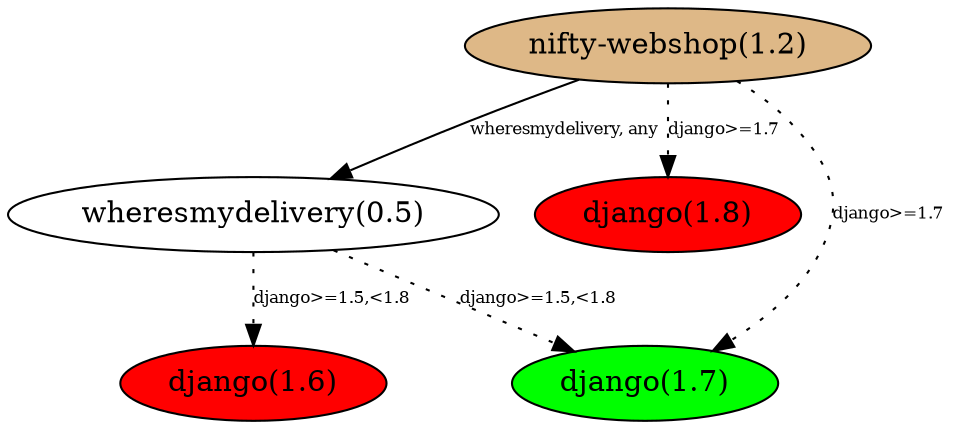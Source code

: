 digraph example2 {

  #nifty11 [label="nifty-webshop(1.1)",fillcolor="burlywood",style="filled"]
  nifty12 [label="nifty-webshop(1.2)",fillcolor="burlywood",style="filled"]
  wheresmydelivery05 [label="wheresmydelivery(0.5)"]
  #wheresmydelivery04 [label="wheresmydelivery(0.4)"]
  #wheresmydelivery03 [label="wheresmydelivery(0.3)"]
  #django19 [label='django(1.9)']
  django18 [label="django(1.8)",fillcolor="red",style="filled"]
  django17 [label="django(1.7)",fillcolor="green",style="filled"]
  django16 [label="django(1.6)",fillcolor="red",style="filled"]
  #django15 [label="django(1.5)"]

  subgraph n2 {
    label = "Case 2"
    #nifty12 -> django19 [label="django>=1.7",style=dotted,fontsize=8]
    nifty12 -> django18 [label="django>=1.7",style=dotted,fontsize=8]
    nifty12 -> django17 [label="django>=1.7",style=dotted,fontsize=8]
    nifty12 -> wheresmydelivery05 [label="wheresmydelivery, any",fontsize=8]
    wheresmydelivery05 -> django17 [label="django>=1.5,<1.8",style=dotted,fontsize=8]
    wheresmydelivery05 -> django16 [label="django>=1.5,<1.8",style=dotted,fontsize=8]
  }  
}